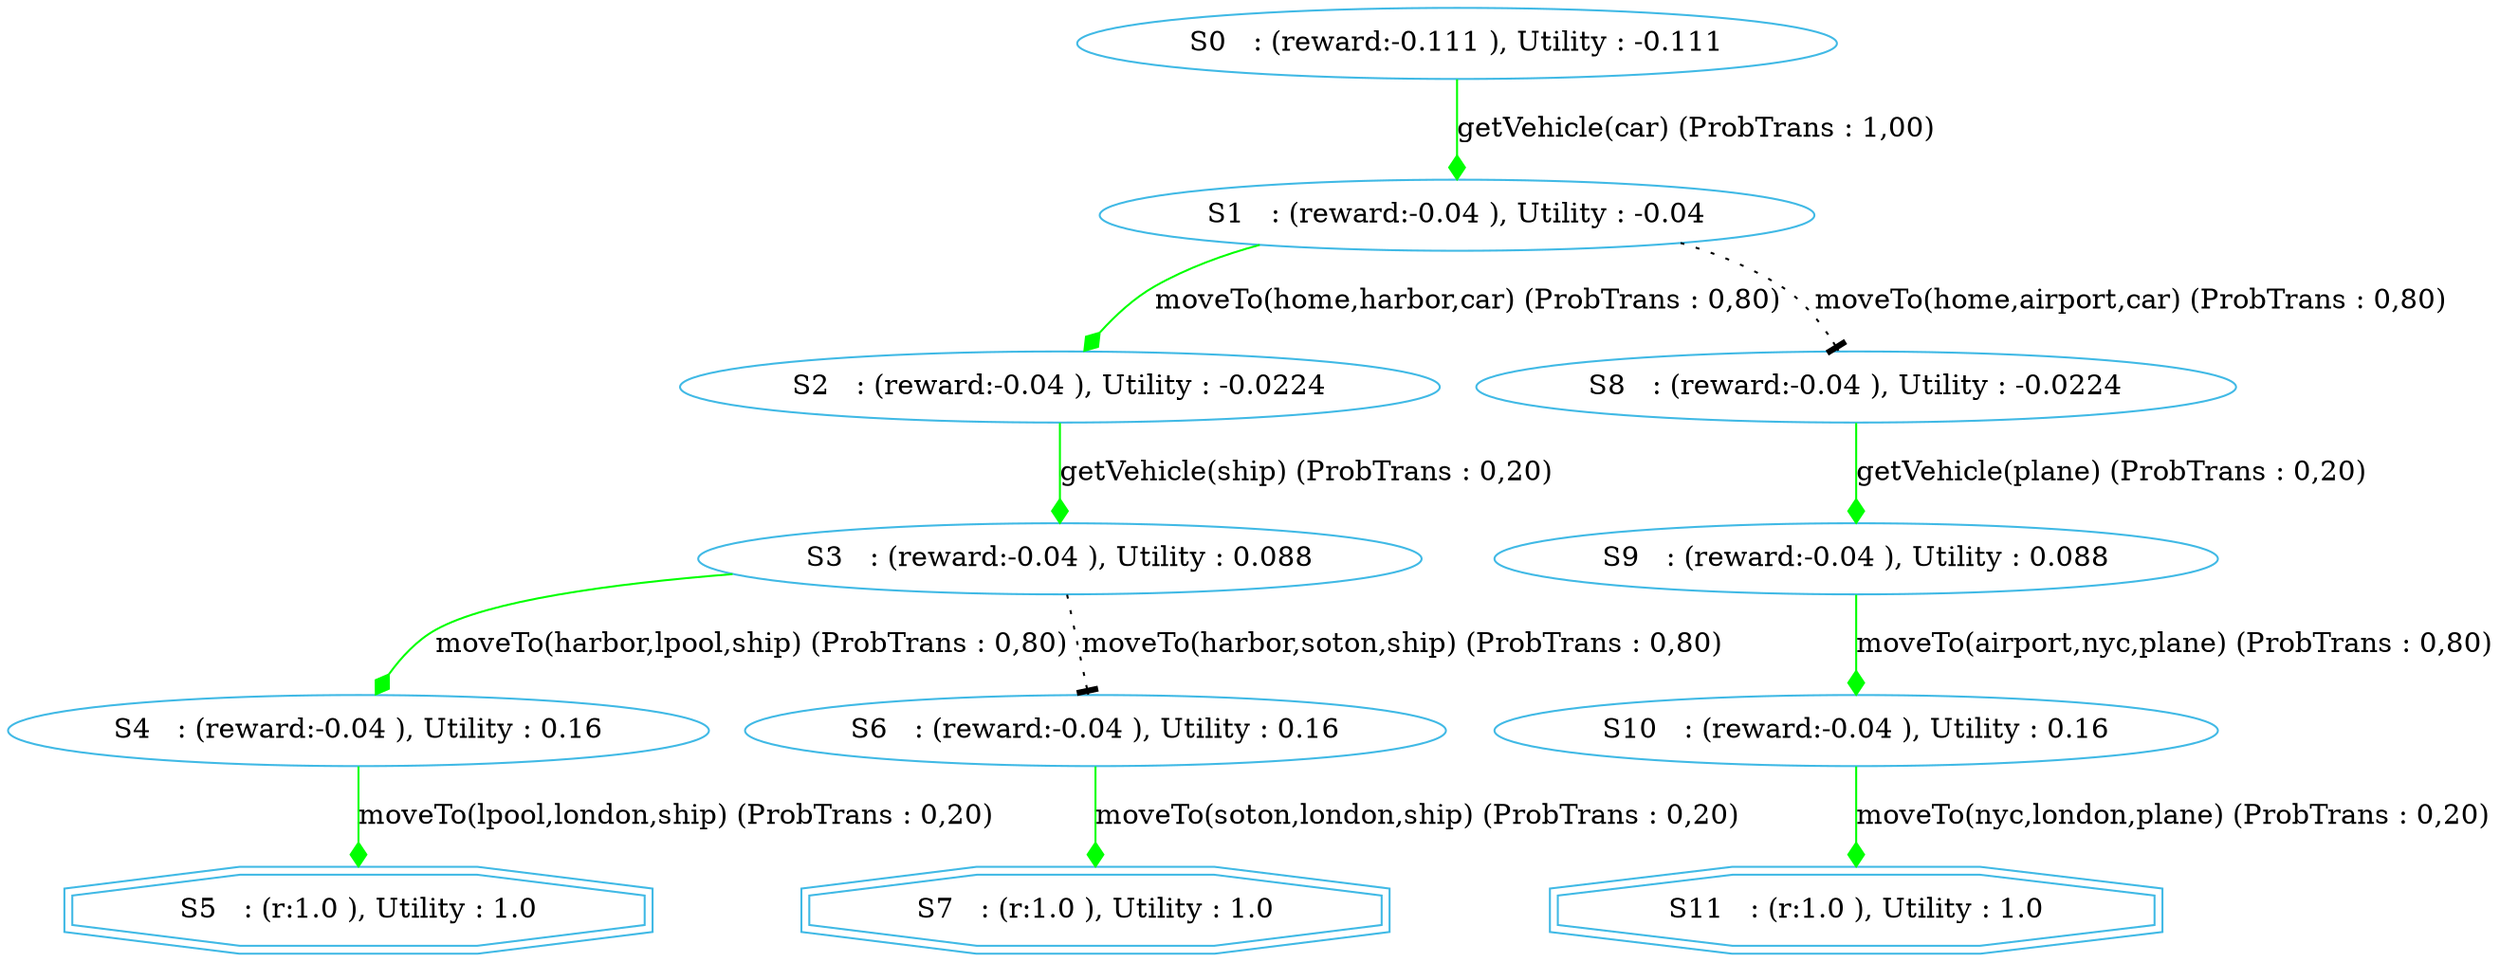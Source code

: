digraph {
  node [color="#40b9e5" ]
 size="60,17";
"5" [label=" S5   : (r:1.0 ), Utility : 1.0 " shape=doubleoctagon];
"7" [label=" S7   : (r:1.0 ), Utility : 1.0 " shape=doubleoctagon];
"11" [label=" S11   : (r:1.0 ), Utility : 1.0 " shape=doubleoctagon];
"0" [label=" S0   : (reward:-0.111 ), Utility : -0.111 "];
"1" [label=" S1   : (reward:-0.04 ), Utility : -0.04 "];
"2" [label=" S2   : (reward:-0.04 ), Utility : -0.0224 "];
"3" [label=" S3   : (reward:-0.04 ), Utility : 0.088 "];
"4" [label=" S4   : (reward:-0.04 ), Utility : 0.16 "];
"6" [label=" S6   : (reward:-0.04 ), Utility : 0.16 "];
"8" [label=" S8   : (reward:-0.04 ), Utility : -0.0224 "];
"9" [label=" S9   : (reward:-0.04 ), Utility : 0.088 "];
"10" [label=" S10   : (reward:-0.04 ), Utility : 0.16 "];
"0" -> "1" [ label="getVehicle(car) (ProbTrans : 1,00)"
, arrowhead = diamond , color=green];"1" -> "2" [ label="moveTo(home,harbor,car) (ProbTrans : 0,80)"
, arrowhead = diamond , color=green];"1" -> "8" [ label="moveTo(home,airport,car) (ProbTrans : 0,80)"
,style=dotted, arrowhead=tee];"2" -> "3" [ label="getVehicle(ship) (ProbTrans : 0,20)"
, arrowhead = diamond , color=green];"3" -> "4" [ label="moveTo(harbor,lpool,ship) (ProbTrans : 0,80)"
, arrowhead = diamond , color=green];"3" -> "6" [ label="moveTo(harbor,soton,ship) (ProbTrans : 0,80)"
,style=dotted, arrowhead=tee];"4" -> "5" [ label="moveTo(lpool,london,ship) (ProbTrans : 0,20)"
, arrowhead = diamond , color=green];"6" -> "7" [ label="moveTo(soton,london,ship) (ProbTrans : 0,20)"
, arrowhead = diamond , color=green];"8" -> "9" [ label="getVehicle(plane) (ProbTrans : 0,20)"
, arrowhead = diamond , color=green];"9" -> "10" [ label="moveTo(airport,nyc,plane) (ProbTrans : 0,80)"
, arrowhead = diamond , color=green];"10" -> "11" [ label="moveTo(nyc,london,plane) (ProbTrans : 0,20)"
, arrowhead = diamond , color=green];}
